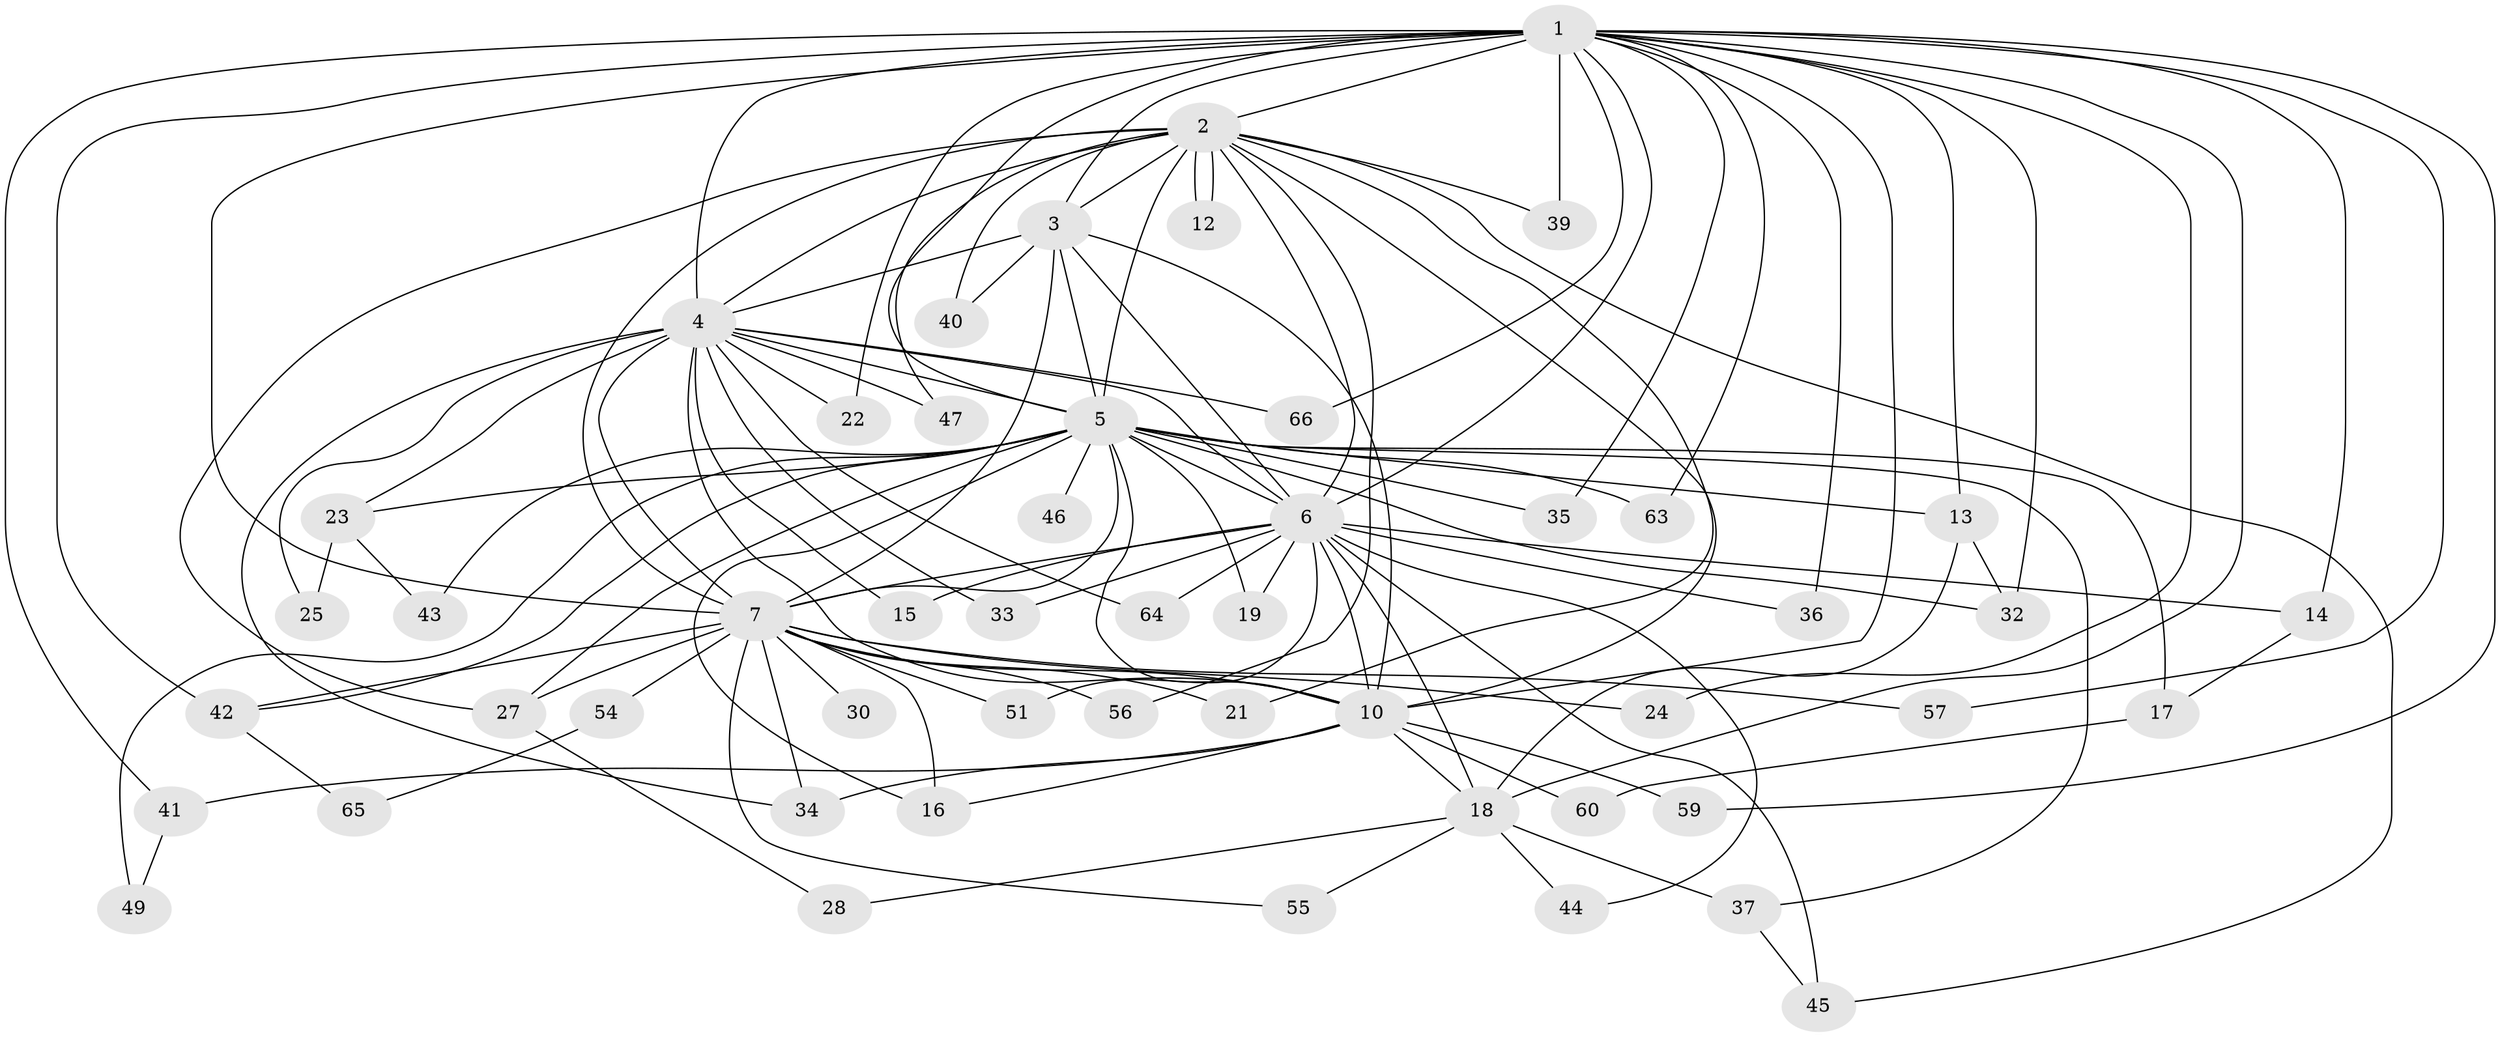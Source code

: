 // Generated by graph-tools (version 1.1) at 2025/23/03/03/25 07:23:39]
// undirected, 51 vertices, 119 edges
graph export_dot {
graph [start="1"]
  node [color=gray90,style=filled];
  1 [super="+9"];
  2 [super="+11"];
  3;
  4 [super="+20"];
  5 [super="+29"];
  6 [super="+31"];
  7 [super="+8"];
  10 [super="+58"];
  12;
  13 [super="+26"];
  14;
  15;
  16 [super="+52"];
  17;
  18 [super="+38"];
  19;
  21;
  22;
  23;
  24;
  25;
  27 [super="+61"];
  28;
  30 [super="+48"];
  32 [super="+53"];
  33;
  34;
  35;
  36;
  37;
  39;
  40;
  41;
  42 [super="+50"];
  43;
  44;
  45 [super="+62"];
  46;
  47;
  49;
  51;
  54;
  55;
  56;
  57;
  59;
  60;
  63;
  64;
  65;
  66;
  1 -- 2 [weight=2];
  1 -- 3 [weight=2];
  1 -- 4 [weight=2];
  1 -- 5 [weight=2];
  1 -- 6 [weight=2];
  1 -- 7 [weight=4];
  1 -- 10 [weight=2];
  1 -- 13;
  1 -- 14;
  1 -- 18;
  1 -- 22;
  1 -- 35;
  1 -- 41;
  1 -- 57;
  1 -- 66;
  1 -- 36;
  1 -- 39;
  1 -- 42;
  1 -- 24;
  1 -- 59;
  1 -- 63;
  1 -- 32;
  2 -- 3;
  2 -- 4;
  2 -- 5;
  2 -- 6;
  2 -- 7 [weight=3];
  2 -- 10;
  2 -- 12;
  2 -- 12;
  2 -- 21;
  2 -- 27;
  2 -- 39;
  2 -- 40;
  2 -- 45;
  2 -- 47;
  2 -- 56;
  3 -- 4;
  3 -- 5;
  3 -- 6;
  3 -- 7 [weight=2];
  3 -- 10;
  3 -- 40;
  4 -- 5;
  4 -- 6;
  4 -- 7 [weight=3];
  4 -- 10;
  4 -- 15;
  4 -- 22;
  4 -- 25;
  4 -- 33;
  4 -- 34;
  4 -- 47;
  4 -- 64;
  4 -- 66;
  4 -- 23;
  5 -- 6;
  5 -- 7 [weight=2];
  5 -- 10 [weight=2];
  5 -- 13;
  5 -- 17;
  5 -- 19;
  5 -- 23;
  5 -- 27;
  5 -- 32;
  5 -- 35;
  5 -- 37;
  5 -- 42;
  5 -- 46 [weight=2];
  5 -- 49;
  5 -- 63;
  5 -- 43;
  5 -- 16;
  6 -- 7 [weight=2];
  6 -- 10;
  6 -- 14;
  6 -- 15;
  6 -- 18;
  6 -- 19 [weight=2];
  6 -- 36;
  6 -- 44;
  6 -- 45;
  6 -- 51;
  6 -- 64;
  6 -- 33;
  7 -- 10 [weight=2];
  7 -- 21;
  7 -- 34;
  7 -- 42;
  7 -- 54 [weight=2];
  7 -- 27;
  7 -- 16;
  7 -- 24;
  7 -- 30 [weight=2];
  7 -- 51;
  7 -- 55;
  7 -- 56;
  7 -- 57;
  10 -- 16;
  10 -- 41;
  10 -- 59;
  10 -- 60;
  10 -- 34;
  10 -- 18;
  13 -- 32;
  13 -- 18;
  14 -- 17;
  17 -- 60;
  18 -- 28;
  18 -- 37;
  18 -- 44;
  18 -- 55;
  23 -- 25;
  23 -- 43;
  27 -- 28;
  37 -- 45;
  41 -- 49;
  42 -- 65;
  54 -- 65;
}
